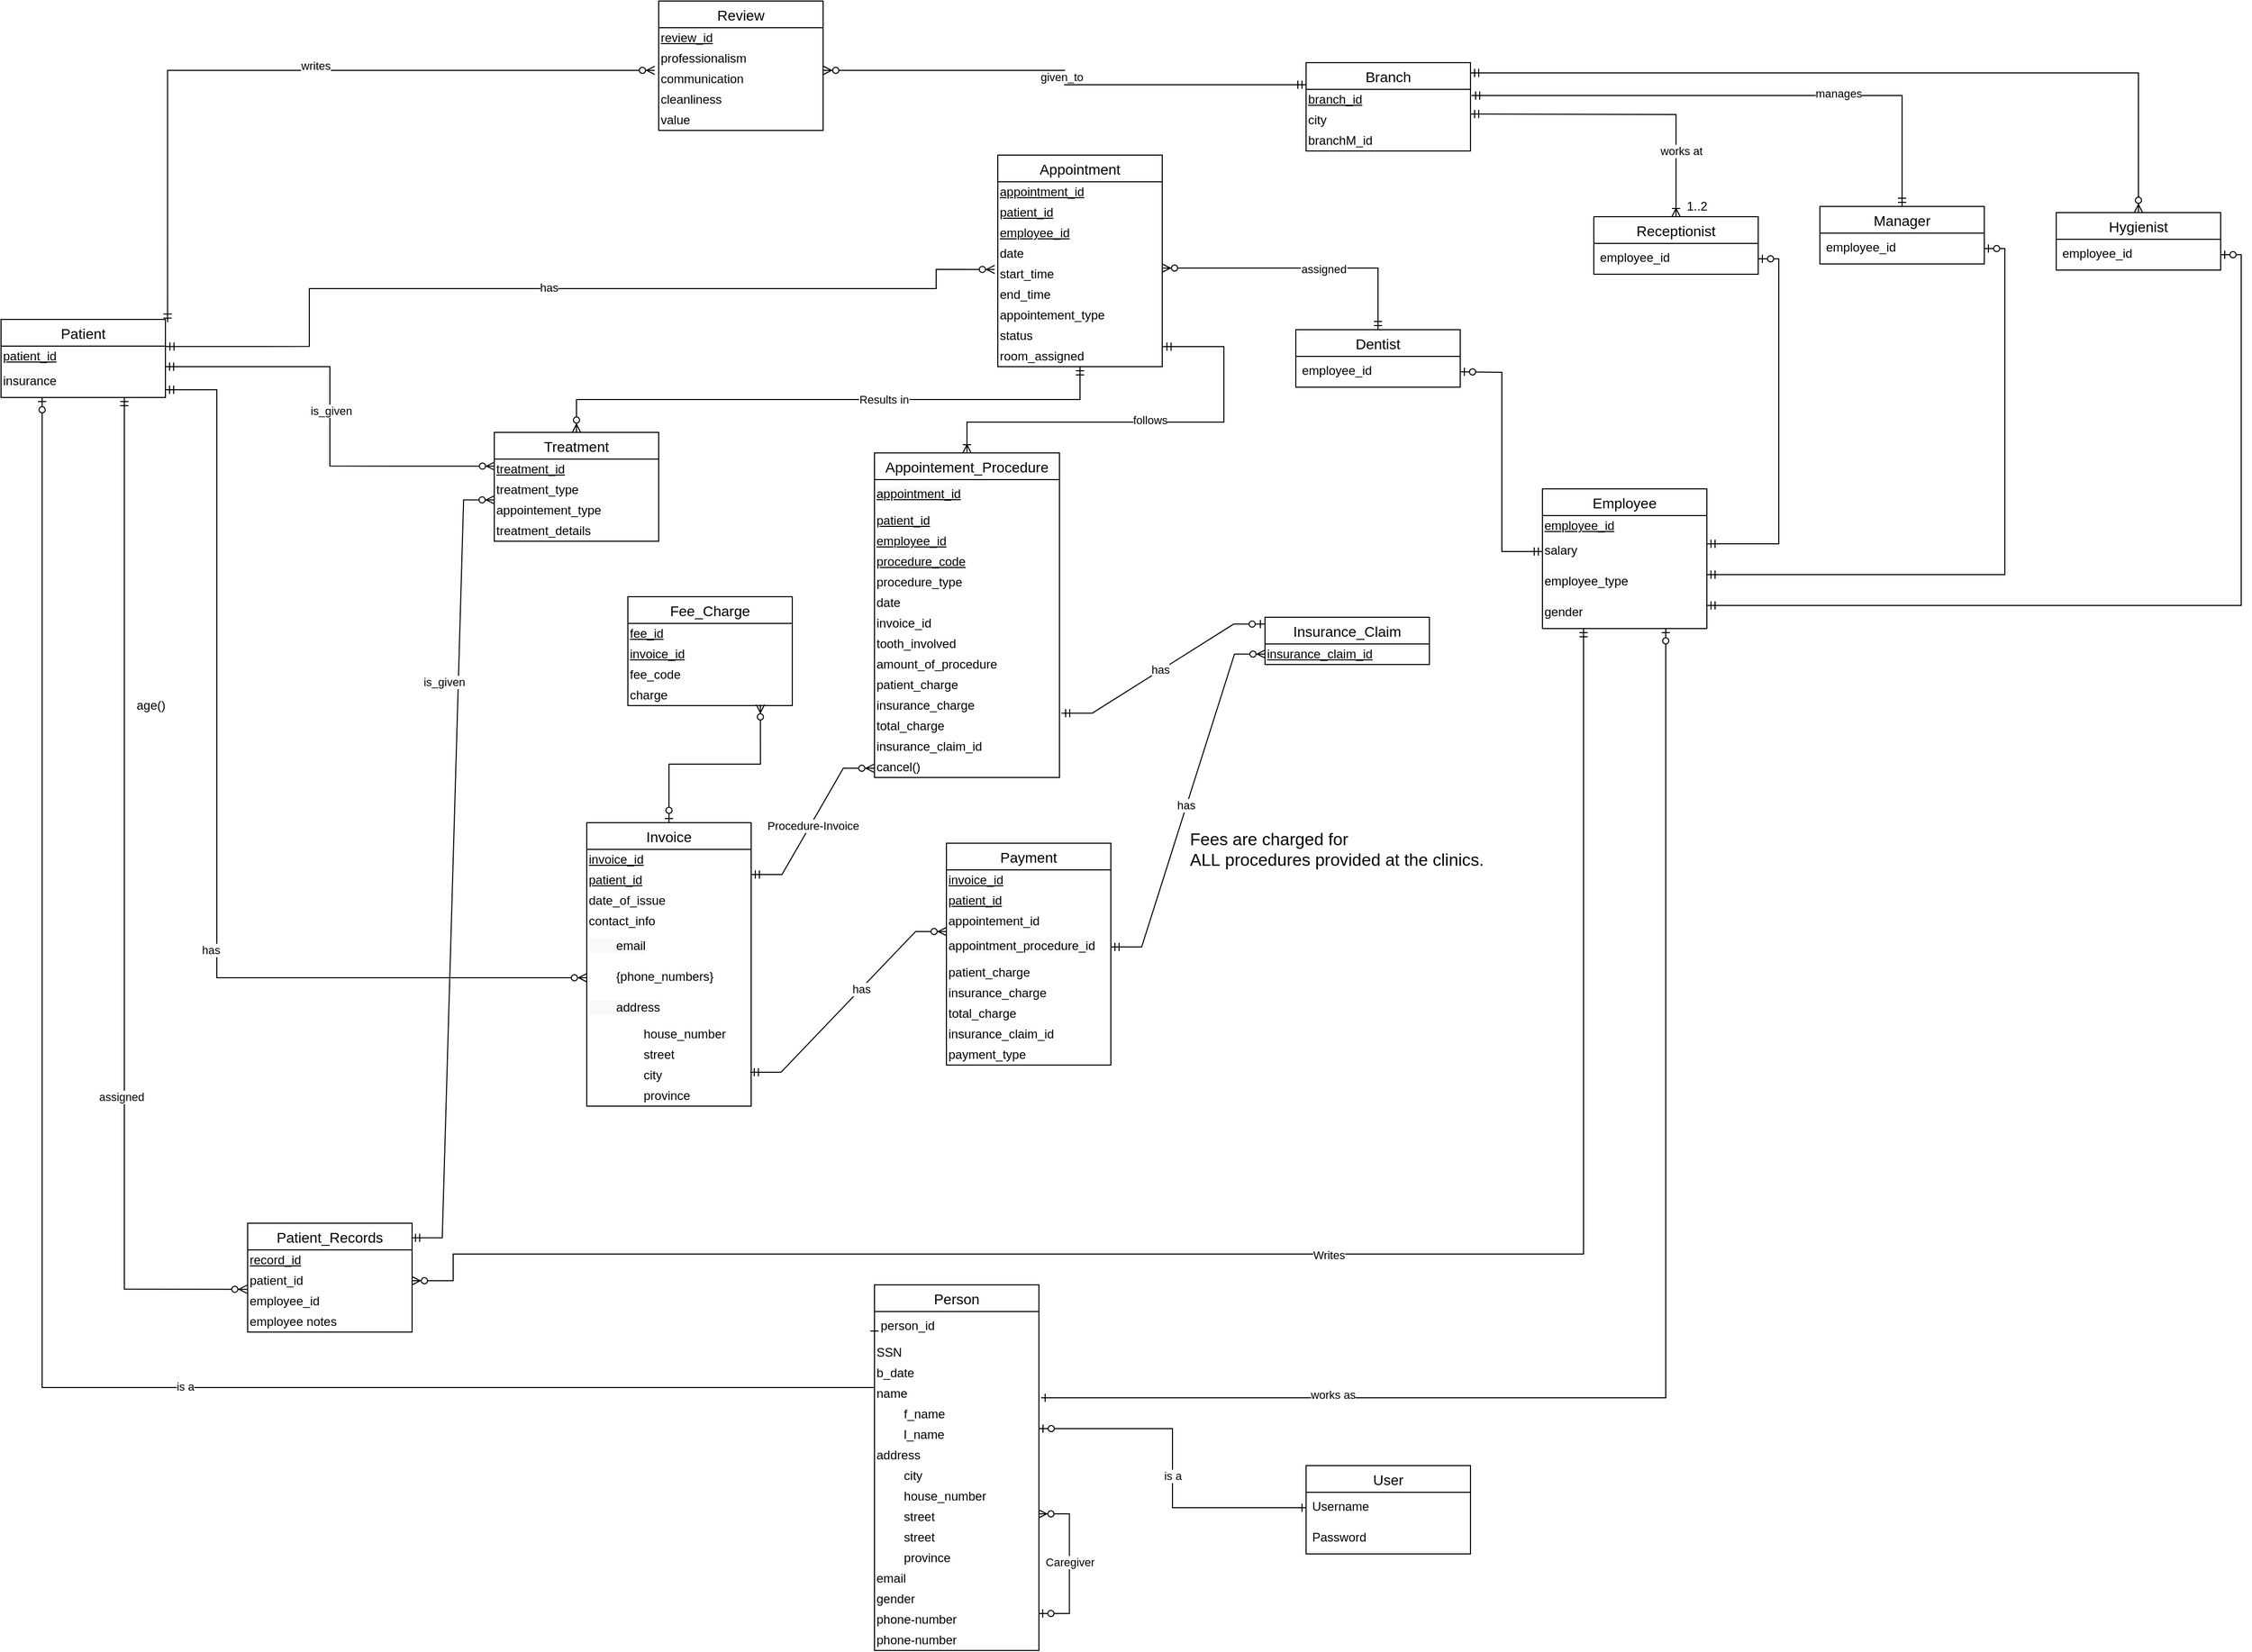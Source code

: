 <mxfile version="15.5.4" type="embed"><diagram id="c28QnHroAq6EwUY4SsP_" name="Page-1"><mxGraphModel dx="896" dy="488" grid="1" gridSize="10" guides="1" tooltips="1" connect="1" arrows="1" fold="1" page="1" pageScale="1" pageWidth="2339" pageHeight="3300" math="0" shadow="0"><root><mxCell id="0"/><mxCell id="1" parent="0"/><mxCell id="hoCRfOwyR8ru-IddkG8W-19" value="Branch" style="swimlane;fontStyle=0;childLayout=stackLayout;horizontal=1;startSize=26;horizontalStack=0;resizeParent=1;resizeParentMax=0;resizeLast=0;collapsible=1;marginBottom=0;align=center;fontSize=14;" parent="1" vertex="1"><mxGeometry x="1270" y="60" width="160" height="86" as="geometry"/></mxCell><mxCell id="QZWZNDZkbE295jT6XIFR-11" value="&lt;u&gt;branch_id&lt;/u&gt;" style="text;html=1;resizable=0;autosize=1;align=left;verticalAlign=middle;points=[];fillColor=none;strokeColor=none;rounded=0;" parent="hoCRfOwyR8ru-IddkG8W-19" vertex="1"><mxGeometry y="26" width="160" height="20" as="geometry"/></mxCell><mxCell id="QZWZNDZkbE295jT6XIFR-10" value="city" style="text;html=1;resizable=0;autosize=1;align=left;verticalAlign=middle;points=[];fillColor=none;strokeColor=none;rounded=0;" parent="hoCRfOwyR8ru-IddkG8W-19" vertex="1"><mxGeometry y="46" width="160" height="20" as="geometry"/></mxCell><mxCell id="QZWZNDZkbE295jT6XIFR-12" value="branchM_id" style="text;html=1;resizable=0;autosize=1;align=left;verticalAlign=middle;points=[];fillColor=none;strokeColor=none;rounded=0;" parent="hoCRfOwyR8ru-IddkG8W-19" vertex="1"><mxGeometry y="66" width="160" height="20" as="geometry"/></mxCell><mxCell id="hoCRfOwyR8ru-IddkG8W-27" value="Appointment" style="swimlane;fontStyle=0;childLayout=stackLayout;horizontal=1;startSize=26;horizontalStack=0;resizeParent=1;resizeParentMax=0;resizeLast=0;collapsible=1;marginBottom=0;align=center;fontSize=14;swimlaneFillColor=none;" parent="1" vertex="1"><mxGeometry x="970" y="150" width="160" height="206" as="geometry"/></mxCell><mxCell id="hoCRfOwyR8ru-IddkG8W-126" value="&lt;u&gt;appointment_id&lt;/u&gt;" style="text;html=1;resizable=0;autosize=1;align=left;verticalAlign=middle;points=[];fillColor=none;strokeColor=none;rounded=0;" parent="hoCRfOwyR8ru-IddkG8W-27" vertex="1"><mxGeometry y="26" width="160" height="20" as="geometry"/></mxCell><mxCell id="hoCRfOwyR8ru-IddkG8W-134" value="&lt;u&gt;patient_id&lt;/u&gt;" style="text;html=1;resizable=0;autosize=1;align=left;verticalAlign=middle;points=[];fillColor=none;strokeColor=none;rounded=0;" parent="hoCRfOwyR8ru-IddkG8W-27" vertex="1"><mxGeometry y="46" width="160" height="20" as="geometry"/></mxCell><mxCell id="hoCRfOwyR8ru-IddkG8W-135" value="&lt;u&gt;employee_id&lt;/u&gt;" style="text;html=1;resizable=0;autosize=1;align=left;verticalAlign=middle;points=[];fillColor=none;strokeColor=none;rounded=0;" parent="hoCRfOwyR8ru-IddkG8W-27" vertex="1"><mxGeometry y="66" width="160" height="20" as="geometry"/></mxCell><mxCell id="hoCRfOwyR8ru-IddkG8W-144" value="date" style="text;html=1;resizable=0;autosize=1;align=left;verticalAlign=middle;points=[];fillColor=none;strokeColor=none;rounded=0;" parent="hoCRfOwyR8ru-IddkG8W-27" vertex="1"><mxGeometry y="86" width="160" height="20" as="geometry"/></mxCell><mxCell id="hoCRfOwyR8ru-IddkG8W-145" value="start_time" style="text;html=1;resizable=0;autosize=1;align=left;verticalAlign=middle;points=[];fillColor=none;strokeColor=none;rounded=0;" parent="hoCRfOwyR8ru-IddkG8W-27" vertex="1"><mxGeometry y="106" width="160" height="20" as="geometry"/></mxCell><mxCell id="QZWZNDZkbE295jT6XIFR-24" value="end_time" style="text;html=1;resizable=0;autosize=1;align=left;verticalAlign=middle;points=[];fillColor=none;strokeColor=none;rounded=0;" parent="hoCRfOwyR8ru-IddkG8W-27" vertex="1"><mxGeometry y="126" width="160" height="20" as="geometry"/></mxCell><mxCell id="hoCRfOwyR8ru-IddkG8W-146" value="appointement_type" style="text;html=1;resizable=0;autosize=1;align=left;verticalAlign=middle;points=[];fillColor=none;strokeColor=none;rounded=0;" parent="hoCRfOwyR8ru-IddkG8W-27" vertex="1"><mxGeometry y="146" width="160" height="20" as="geometry"/></mxCell><mxCell id="hoCRfOwyR8ru-IddkG8W-148" value="status" style="text;html=1;resizable=0;autosize=1;align=left;verticalAlign=middle;points=[];fillColor=none;strokeColor=none;rounded=0;" parent="hoCRfOwyR8ru-IddkG8W-27" vertex="1"><mxGeometry y="166" width="160" height="20" as="geometry"/></mxCell><mxCell id="hoCRfOwyR8ru-IddkG8W-149" value="room_assigned" style="text;html=1;resizable=0;autosize=1;align=left;verticalAlign=middle;points=[];fillColor=none;strokeColor=none;rounded=0;" parent="hoCRfOwyR8ru-IddkG8W-27" vertex="1"><mxGeometry y="186" width="160" height="20" as="geometry"/></mxCell><mxCell id="hoCRfOwyR8ru-IddkG8W-31" value="Appointement_Procedure" style="swimlane;fontStyle=0;childLayout=stackLayout;horizontal=1;startSize=26;horizontalStack=0;resizeParent=1;resizeParentMax=0;resizeLast=0;collapsible=1;marginBottom=0;align=center;fontSize=14;" parent="1" vertex="1"><mxGeometry x="850" y="440" width="180" height="316" as="geometry"/></mxCell><mxCell id="QZWZNDZkbE295jT6XIFR-14" value="&lt;u style=&quot;color: rgb(0, 0, 0); font-family: helvetica; font-size: 12px; font-style: normal; font-weight: 400; letter-spacing: normal; text-align: left; text-indent: 0px; text-transform: none; word-spacing: 0px; background-color: rgb(248, 249, 250);&quot;&gt;appointment_id&lt;/u&gt;" style="text;whiteSpace=wrap;html=1;" parent="hoCRfOwyR8ru-IddkG8W-31" vertex="1"><mxGeometry y="26" width="180" height="30" as="geometry"/></mxCell><mxCell id="QZWZNDZkbE295jT6XIFR-15" value="&lt;u&gt;patient_id&lt;/u&gt;" style="text;html=1;resizable=0;autosize=1;align=left;verticalAlign=middle;points=[];fillColor=none;strokeColor=none;rounded=0;" parent="hoCRfOwyR8ru-IddkG8W-31" vertex="1"><mxGeometry y="56" width="180" height="20" as="geometry"/></mxCell><mxCell id="m-NtswQ1vV4Le2KyXVMU-10" value="&lt;u&gt;employee_id&lt;/u&gt;" style="text;html=1;resizable=0;autosize=1;align=left;verticalAlign=middle;points=[];fillColor=none;strokeColor=none;rounded=0;" parent="hoCRfOwyR8ru-IddkG8W-31" vertex="1"><mxGeometry y="76" width="180" height="20" as="geometry"/></mxCell><mxCell id="cwzBD0Sbq_DCRRP-pXD1-22" value="&lt;u&gt;procedure_code&lt;/u&gt;" style="text;html=1;resizable=0;autosize=1;align=left;verticalAlign=middle;points=[];fillColor=none;strokeColor=none;rounded=0;" parent="hoCRfOwyR8ru-IddkG8W-31" vertex="1"><mxGeometry y="96" width="180" height="20" as="geometry"/></mxCell><mxCell id="m-NtswQ1vV4Le2KyXVMU-12" value="procedure_type" style="text;html=1;resizable=0;autosize=1;align=left;verticalAlign=middle;points=[];fillColor=none;strokeColor=none;rounded=0;" parent="hoCRfOwyR8ru-IddkG8W-31" vertex="1"><mxGeometry y="116" width="180" height="20" as="geometry"/></mxCell><mxCell id="m-NtswQ1vV4Le2KyXVMU-11" value="date" style="text;html=1;resizable=0;autosize=1;align=left;verticalAlign=middle;points=[];fillColor=none;strokeColor=none;rounded=0;" parent="hoCRfOwyR8ru-IddkG8W-31" vertex="1"><mxGeometry y="136" width="180" height="20" as="geometry"/></mxCell><mxCell id="QZWZNDZkbE295jT6XIFR-16" value="invoice_id" style="text;html=1;resizable=0;autosize=1;align=left;verticalAlign=middle;points=[];fillColor=none;strokeColor=none;rounded=0;" parent="hoCRfOwyR8ru-IddkG8W-31" vertex="1"><mxGeometry y="156" width="180" height="20" as="geometry"/></mxCell><mxCell id="QZWZNDZkbE295jT6XIFR-20" value="tooth_involved" style="text;html=1;resizable=0;autosize=1;align=left;verticalAlign=middle;points=[];fillColor=none;strokeColor=none;rounded=0;" parent="hoCRfOwyR8ru-IddkG8W-31" vertex="1"><mxGeometry y="176" width="180" height="20" as="geometry"/></mxCell><mxCell id="QZWZNDZkbE295jT6XIFR-21" value="amount_of_procedure" style="text;html=1;resizable=0;autosize=1;align=left;verticalAlign=middle;points=[];fillColor=none;strokeColor=none;rounded=0;" parent="hoCRfOwyR8ru-IddkG8W-31" vertex="1"><mxGeometry y="196" width="180" height="20" as="geometry"/></mxCell><mxCell id="QZWZNDZkbE295jT6XIFR-22" value="patient_charge" style="text;html=1;resizable=0;autosize=1;align=left;verticalAlign=middle;points=[];fillColor=none;strokeColor=none;rounded=0;" parent="hoCRfOwyR8ru-IddkG8W-31" vertex="1"><mxGeometry y="216" width="180" height="20" as="geometry"/></mxCell><mxCell id="QZWZNDZkbE295jT6XIFR-23" value="insurance_charge" style="text;html=1;resizable=0;autosize=1;align=left;verticalAlign=middle;points=[];fillColor=none;strokeColor=none;rounded=0;" parent="hoCRfOwyR8ru-IddkG8W-31" vertex="1"><mxGeometry y="236" width="180" height="20" as="geometry"/></mxCell><mxCell id="QZWZNDZkbE295jT6XIFR-25" value="total_charge" style="text;html=1;resizable=0;autosize=1;align=left;verticalAlign=middle;points=[];fillColor=none;strokeColor=none;rounded=0;" parent="hoCRfOwyR8ru-IddkG8W-31" vertex="1"><mxGeometry y="256" width="180" height="20" as="geometry"/></mxCell><mxCell id="QZWZNDZkbE295jT6XIFR-26" value="insurance_claim_id" style="text;html=1;resizable=0;autosize=1;align=left;verticalAlign=middle;points=[];fillColor=none;strokeColor=none;rounded=0;" parent="hoCRfOwyR8ru-IddkG8W-31" vertex="1"><mxGeometry y="276" width="180" height="20" as="geometry"/></mxCell><mxCell id="QZWZNDZkbE295jT6XIFR-29" value="cancel()" style="text;html=1;resizable=0;autosize=1;align=left;verticalAlign=middle;points=[];fillColor=none;strokeColor=none;rounded=0;" parent="hoCRfOwyR8ru-IddkG8W-31" vertex="1"><mxGeometry y="296" width="180" height="20" as="geometry"/></mxCell><mxCell id="hoCRfOwyR8ru-IddkG8W-37" value="Treatment" style="swimlane;fontStyle=0;childLayout=stackLayout;horizontal=1;startSize=26;horizontalStack=0;resizeParent=1;resizeParentMax=0;resizeLast=0;collapsible=1;marginBottom=0;align=center;fontSize=14;" parent="1" vertex="1"><mxGeometry x="480.0" y="420" width="160" height="106" as="geometry"/></mxCell><mxCell id="hoCRfOwyR8ru-IddkG8W-150" value="&lt;u&gt;treatment_id&lt;/u&gt;" style="text;html=1;resizable=0;autosize=1;align=left;verticalAlign=middle;points=[];fillColor=none;strokeColor=none;rounded=0;" parent="hoCRfOwyR8ru-IddkG8W-37" vertex="1"><mxGeometry y="26" width="160" height="20" as="geometry"/></mxCell><mxCell id="hoCRfOwyR8ru-IddkG8W-151" value="treatment_type" style="text;html=1;resizable=0;autosize=1;align=left;verticalAlign=middle;points=[];fillColor=none;strokeColor=none;rounded=0;" parent="hoCRfOwyR8ru-IddkG8W-37" vertex="1"><mxGeometry y="46" width="160" height="20" as="geometry"/></mxCell><mxCell id="m-NtswQ1vV4Le2KyXVMU-28" value="appointement_type" style="text;html=1;resizable=0;autosize=1;align=left;verticalAlign=middle;points=[];fillColor=none;strokeColor=none;rounded=0;" parent="hoCRfOwyR8ru-IddkG8W-37" vertex="1"><mxGeometry y="66" width="160" height="20" as="geometry"/></mxCell><mxCell id="hoCRfOwyR8ru-IddkG8W-153" value="treatment_details" style="text;html=1;resizable=0;autosize=1;align=left;verticalAlign=middle;points=[];fillColor=none;strokeColor=none;rounded=0;" parent="hoCRfOwyR8ru-IddkG8W-37" vertex="1"><mxGeometry y="86" width="160" height="20" as="geometry"/></mxCell><mxCell id="hoCRfOwyR8ru-IddkG8W-41" value="Fee_Charge" style="swimlane;fontStyle=0;childLayout=stackLayout;horizontal=1;startSize=26;horizontalStack=0;resizeParent=1;resizeParentMax=0;resizeLast=0;collapsible=1;marginBottom=0;align=center;fontSize=14;" parent="1" vertex="1"><mxGeometry x="610" y="580" width="160" height="106" as="geometry"/></mxCell><mxCell id="QZWZNDZkbE295jT6XIFR-1" value="&lt;u&gt;fee_id&lt;/u&gt;" style="text;html=1;resizable=0;autosize=1;align=left;verticalAlign=middle;points=[];fillColor=none;strokeColor=none;rounded=0;" parent="hoCRfOwyR8ru-IddkG8W-41" vertex="1"><mxGeometry y="26" width="160" height="20" as="geometry"/></mxCell><mxCell id="QZWZNDZkbE295jT6XIFR-2" value="&lt;u&gt;invoice_id&lt;/u&gt;" style="text;html=1;resizable=0;autosize=1;align=left;verticalAlign=middle;points=[];fillColor=none;strokeColor=none;rounded=0;" parent="hoCRfOwyR8ru-IddkG8W-41" vertex="1"><mxGeometry y="46" width="160" height="20" as="geometry"/></mxCell><mxCell id="QZWZNDZkbE295jT6XIFR-3" value="fee_code" style="text;html=1;resizable=0;autosize=1;align=left;verticalAlign=middle;points=[];fillColor=none;strokeColor=none;rounded=0;" parent="hoCRfOwyR8ru-IddkG8W-41" vertex="1"><mxGeometry y="66" width="160" height="20" as="geometry"/></mxCell><mxCell id="QZWZNDZkbE295jT6XIFR-4" value="charge" style="text;html=1;resizable=0;autosize=1;align=left;verticalAlign=middle;points=[];fillColor=none;strokeColor=none;rounded=0;" parent="hoCRfOwyR8ru-IddkG8W-41" vertex="1"><mxGeometry y="86" width="160" height="20" as="geometry"/></mxCell><mxCell id="hoCRfOwyR8ru-IddkG8W-49" value="Employee" style="swimlane;fontStyle=0;childLayout=stackLayout;horizontal=1;startSize=26;horizontalStack=0;resizeParent=1;resizeParentMax=0;resizeLast=0;collapsible=1;marginBottom=0;align=center;fontSize=14;" parent="1" vertex="1"><mxGeometry x="1500" y="475" width="160" height="136" as="geometry"/></mxCell><mxCell id="m-NtswQ1vV4Le2KyXVMU-16" value="&lt;u&gt;employee_id&lt;/u&gt;" style="text;html=1;resizable=0;autosize=1;align=left;verticalAlign=middle;points=[];fillColor=none;strokeColor=none;rounded=0;" parent="hoCRfOwyR8ru-IddkG8W-49" vertex="1"><mxGeometry y="26" width="160" height="20" as="geometry"/></mxCell><mxCell id="hoCRfOwyR8ru-IddkG8W-68" value="&lt;span style=&quot;color: rgb(0 , 0 , 0) ; font-family: &amp;#34;helvetica&amp;#34; ; font-size: 12px ; font-style: normal ; font-weight: 400 ; letter-spacing: normal ; text-align: center ; text-indent: 0px ; text-transform: none ; word-spacing: 0px ; background-color: rgb(248 , 249 , 250) ; display: inline ; float: none&quot;&gt;salary&lt;/span&gt;" style="text;whiteSpace=wrap;html=1;" parent="hoCRfOwyR8ru-IddkG8W-49" vertex="1"><mxGeometry y="46" width="160" height="30" as="geometry"/></mxCell><mxCell id="hoCRfOwyR8ru-IddkG8W-67" value="&lt;span style=&quot;color: rgb(0 , 0 , 0) ; font-family: &amp;#34;helvetica&amp;#34; ; font-size: 12px ; font-style: normal ; font-weight: 400 ; letter-spacing: normal ; text-align: center ; text-indent: 0px ; text-transform: none ; word-spacing: 0px ; background-color: rgb(248 , 249 , 250) ; display: inline ; float: none&quot;&gt;employee_type&lt;/span&gt;" style="text;whiteSpace=wrap;html=1;" parent="hoCRfOwyR8ru-IddkG8W-49" vertex="1"><mxGeometry y="76" width="160" height="30" as="geometry"/></mxCell><mxCell id="hoCRfOwyR8ru-IddkG8W-70" value="&lt;span style=&quot;color: rgb(0 , 0 , 0) ; font-family: &amp;#34;helvetica&amp;#34; ; font-size: 12px ; font-style: normal ; font-weight: 400 ; letter-spacing: normal ; text-align: center ; text-indent: 0px ; text-transform: none ; word-spacing: 0px ; background-color: rgb(248 , 249 , 250) ; display: inline ; float: none&quot;&gt;gender&lt;/span&gt;" style="text;whiteSpace=wrap;html=1;" parent="hoCRfOwyR8ru-IddkG8W-49" vertex="1"><mxGeometry y="106" width="160" height="30" as="geometry"/></mxCell><mxCell id="hoCRfOwyR8ru-IddkG8W-72" value="Patient" style="swimlane;fontStyle=0;childLayout=stackLayout;horizontal=1;startSize=26;horizontalStack=0;resizeParent=1;resizeParentMax=0;resizeLast=0;collapsible=1;marginBottom=0;align=center;fontSize=14;" parent="1" vertex="1"><mxGeometry y="310" width="160" height="76" as="geometry"/></mxCell><mxCell id="m-NtswQ1vV4Le2KyXVMU-13" value="&lt;u&gt;patient_id&lt;/u&gt;" style="text;html=1;resizable=0;autosize=1;align=left;verticalAlign=middle;points=[];fillColor=none;strokeColor=none;rounded=0;" parent="hoCRfOwyR8ru-IddkG8W-72" vertex="1"><mxGeometry y="26" width="160" height="20" as="geometry"/></mxCell><mxCell id="hoCRfOwyR8ru-IddkG8W-80" value="&lt;span style=&quot;color: rgb(0 , 0 , 0) ; font-family: &amp;#34;helvetica&amp;#34; ; font-size: 12px ; font-style: normal ; font-weight: 400 ; letter-spacing: normal ; text-align: center ; text-indent: 0px ; text-transform: none ; word-spacing: 0px ; background-color: rgb(248 , 249 , 250) ; display: inline ; float: none&quot;&gt;insurance&lt;/span&gt;" style="text;whiteSpace=wrap;html=1;" parent="hoCRfOwyR8ru-IddkG8W-72" vertex="1"><mxGeometry y="46" width="160" height="30" as="geometry"/></mxCell><mxCell id="QZWZNDZkbE295jT6XIFR-49" value="Insurance_Claim" style="swimlane;fontStyle=0;childLayout=stackLayout;horizontal=1;startSize=26;horizontalStack=0;resizeParent=1;resizeParentMax=0;resizeLast=0;collapsible=1;marginBottom=0;align=center;fontSize=14;" parent="1" vertex="1"><mxGeometry x="1230" y="600" width="160" height="46" as="geometry"/></mxCell><mxCell id="QZWZNDZkbE295jT6XIFR-50" value="&lt;u&gt;insurance_claim_id&lt;/u&gt;" style="text;html=1;resizable=0;autosize=1;align=left;verticalAlign=middle;points=[];fillColor=none;strokeColor=none;rounded=0;" parent="QZWZNDZkbE295jT6XIFR-49" vertex="1"><mxGeometry y="26" width="160" height="20" as="geometry"/></mxCell><mxCell id="QZWZNDZkbE295jT6XIFR-54" value="Review" style="swimlane;fontStyle=0;childLayout=stackLayout;horizontal=1;startSize=26;horizontalStack=0;resizeParent=1;resizeParentMax=0;resizeLast=0;collapsible=1;marginBottom=0;align=center;fontSize=14;" parent="1" vertex="1"><mxGeometry x="640" width="160" height="126" as="geometry"/></mxCell><mxCell id="QZWZNDZkbE295jT6XIFR-55" value="&lt;u&gt;review_id&lt;/u&gt;" style="text;html=1;resizable=0;autosize=1;align=left;verticalAlign=middle;points=[];fillColor=none;strokeColor=none;rounded=0;" parent="QZWZNDZkbE295jT6XIFR-54" vertex="1"><mxGeometry y="26" width="160" height="20" as="geometry"/></mxCell><mxCell id="QZWZNDZkbE295jT6XIFR-56" value="professionalism" style="text;html=1;resizable=0;autosize=1;align=left;verticalAlign=middle;points=[];fillColor=none;strokeColor=none;rounded=0;" parent="QZWZNDZkbE295jT6XIFR-54" vertex="1"><mxGeometry y="46" width="160" height="20" as="geometry"/></mxCell><mxCell id="QZWZNDZkbE295jT6XIFR-57" value="communication" style="text;html=1;resizable=0;autosize=1;align=left;verticalAlign=middle;points=[];fillColor=none;strokeColor=none;rounded=0;" parent="QZWZNDZkbE295jT6XIFR-54" vertex="1"><mxGeometry y="66" width="160" height="20" as="geometry"/></mxCell><mxCell id="QZWZNDZkbE295jT6XIFR-58" value="cleanliness" style="text;html=1;resizable=0;autosize=1;align=left;verticalAlign=middle;points=[];fillColor=none;strokeColor=none;rounded=0;" parent="QZWZNDZkbE295jT6XIFR-54" vertex="1"><mxGeometry y="86" width="160" height="20" as="geometry"/></mxCell><mxCell id="QZWZNDZkbE295jT6XIFR-64" value="value" style="text;html=1;resizable=0;autosize=1;align=left;verticalAlign=middle;points=[];fillColor=none;strokeColor=none;rounded=0;" parent="QZWZNDZkbE295jT6XIFR-54" vertex="1"><mxGeometry y="106" width="160" height="20" as="geometry"/></mxCell><mxCell id="QZWZNDZkbE295jT6XIFR-65" value="Payment" style="swimlane;fontStyle=0;childLayout=stackLayout;horizontal=1;startSize=26;horizontalStack=0;resizeParent=1;resizeParentMax=0;resizeLast=0;collapsible=1;marginBottom=0;align=center;fontSize=14;" parent="1" vertex="1"><mxGeometry x="920" y="820" width="160" height="216" as="geometry"/></mxCell><mxCell id="QZWZNDZkbE295jT6XIFR-66" value="&lt;u&gt;invoice_id&lt;/u&gt;" style="text;html=1;resizable=0;autosize=1;align=left;verticalAlign=middle;points=[];fillColor=none;strokeColor=none;rounded=0;" parent="QZWZNDZkbE295jT6XIFR-65" vertex="1"><mxGeometry y="26" width="160" height="20" as="geometry"/></mxCell><mxCell id="QZWZNDZkbE295jT6XIFR-67" value="&lt;u&gt;patient_id&lt;/u&gt;" style="text;html=1;resizable=0;autosize=1;align=left;verticalAlign=middle;points=[];fillColor=none;strokeColor=none;rounded=0;" parent="QZWZNDZkbE295jT6XIFR-65" vertex="1"><mxGeometry y="46" width="160" height="20" as="geometry"/></mxCell><mxCell id="QZWZNDZkbE295jT6XIFR-68" value="appointement_id" style="text;html=1;resizable=0;autosize=1;align=left;verticalAlign=middle;points=[];fillColor=none;strokeColor=none;rounded=0;" parent="QZWZNDZkbE295jT6XIFR-65" vertex="1"><mxGeometry y="66" width="160" height="20" as="geometry"/></mxCell><mxCell id="QZWZNDZkbE295jT6XIFR-71" value="&lt;span style=&quot;color: rgb(0 , 0 , 0) ; font-family: &amp;#34;helvetica&amp;#34; ; font-size: 12px ; font-style: normal ; font-weight: 400 ; letter-spacing: normal ; text-align: left ; text-indent: 0px ; text-transform: none ; word-spacing: 0px ; background-color: rgb(248 , 249 , 250)&quot;&gt;appointment_procedure_id&lt;/span&gt;" style="text;whiteSpace=wrap;html=1;" parent="QZWZNDZkbE295jT6XIFR-65" vertex="1"><mxGeometry y="86" width="160" height="30" as="geometry"/></mxCell><mxCell id="QZWZNDZkbE295jT6XIFR-80" value="patient_charge" style="text;html=1;resizable=0;autosize=1;align=left;verticalAlign=middle;points=[];fillColor=none;strokeColor=none;rounded=0;" parent="QZWZNDZkbE295jT6XIFR-65" vertex="1"><mxGeometry y="116" width="160" height="20" as="geometry"/></mxCell><mxCell id="QZWZNDZkbE295jT6XIFR-84" value="insurance_charge" style="text;html=1;resizable=0;autosize=1;align=left;verticalAlign=middle;points=[];fillColor=none;strokeColor=none;rounded=0;" parent="QZWZNDZkbE295jT6XIFR-65" vertex="1"><mxGeometry y="136" width="160" height="20" as="geometry"/></mxCell><mxCell id="QZWZNDZkbE295jT6XIFR-82" value="total_charge" style="text;html=1;resizable=0;autosize=1;align=left;verticalAlign=middle;points=[];fillColor=none;strokeColor=none;rounded=0;" parent="QZWZNDZkbE295jT6XIFR-65" vertex="1"><mxGeometry y="156" width="160" height="20" as="geometry"/></mxCell><mxCell id="QZWZNDZkbE295jT6XIFR-85" value="insurance_claim_id" style="text;html=1;resizable=0;autosize=1;align=left;verticalAlign=middle;points=[];fillColor=none;strokeColor=none;rounded=0;" parent="QZWZNDZkbE295jT6XIFR-65" vertex="1"><mxGeometry y="176" width="160" height="20" as="geometry"/></mxCell><mxCell id="QZWZNDZkbE295jT6XIFR-88" value="payment_type" style="text;html=1;resizable=0;autosize=1;align=left;verticalAlign=middle;points=[];fillColor=none;strokeColor=none;rounded=0;" parent="QZWZNDZkbE295jT6XIFR-65" vertex="1"><mxGeometry y="196" width="160" height="20" as="geometry"/></mxCell><mxCell id="92" style="edgeStyle=orthogonalEdgeStyle;rounded=0;orthogonalLoop=1;jettySize=auto;html=1;exitX=0.5;exitY=0;exitDx=0;exitDy=0;startArrow=ERzeroToOne;startFill=0;endArrow=ERzeroToMany;endFill=0;entryX=0.806;entryY=0.95;entryDx=0;entryDy=0;entryPerimeter=0;" edge="1" parent="1" source="hoCRfOwyR8ru-IddkG8W-45" target="QZWZNDZkbE295jT6XIFR-4"><mxGeometry relative="1" as="geometry"><mxPoint x="686" y="690" as="targetPoint"/></mxGeometry></mxCell><mxCell id="hoCRfOwyR8ru-IddkG8W-45" value="Invoice" style="swimlane;fontStyle=0;childLayout=stackLayout;horizontal=1;startSize=26;horizontalStack=0;resizeParent=1;resizeParentMax=0;resizeLast=0;collapsible=1;marginBottom=0;align=center;fontSize=14;" parent="1" vertex="1"><mxGeometry x="570" y="800" width="160" height="276" as="geometry"/></mxCell><mxCell id="QZWZNDZkbE295jT6XIFR-17" value="&lt;u&gt;invoice_id&lt;/u&gt;" style="text;html=1;resizable=0;autosize=1;align=left;verticalAlign=middle;points=[];fillColor=none;strokeColor=none;rounded=0;" parent="hoCRfOwyR8ru-IddkG8W-45" vertex="1"><mxGeometry y="26" width="160" height="20" as="geometry"/></mxCell><mxCell id="QZWZNDZkbE295jT6XIFR-31" value="&lt;u&gt;patient_id&lt;/u&gt;" style="text;html=1;resizable=0;autosize=1;align=left;verticalAlign=middle;points=[];fillColor=none;strokeColor=none;rounded=0;" parent="hoCRfOwyR8ru-IddkG8W-45" vertex="1"><mxGeometry y="46" width="160" height="20" as="geometry"/></mxCell><mxCell id="QZWZNDZkbE295jT6XIFR-32" value="date_of_issue" style="text;html=1;resizable=0;autosize=1;align=left;verticalAlign=middle;points=[];fillColor=none;strokeColor=none;rounded=0;" parent="hoCRfOwyR8ru-IddkG8W-45" vertex="1"><mxGeometry y="66" width="160" height="20" as="geometry"/></mxCell><mxCell id="QZWZNDZkbE295jT6XIFR-33" value="contact_info" style="text;html=1;resizable=0;autosize=1;align=left;verticalAlign=middle;points=[];fillColor=none;strokeColor=none;rounded=0;" parent="hoCRfOwyR8ru-IddkG8W-45" vertex="1"><mxGeometry y="86" width="160" height="20" as="geometry"/></mxCell><mxCell id="QZWZNDZkbE295jT6XIFR-42" value="&lt;span style=&quot;color: rgb(0 , 0 , 0) ; font-family: &amp;#34;helvetica&amp;#34; ; font-size: 12px ; font-style: normal ; font-weight: 400 ; letter-spacing: normal ; text-align: center ; text-indent: 0px ; text-transform: none ; word-spacing: 0px ; background-color: rgb(248 , 249 , 250) ; display: inline ; float: none&quot;&gt;&lt;span style=&quot;white-space: pre&quot;&gt;&#9;&lt;/span&gt;email&lt;/span&gt;" style="text;whiteSpace=wrap;html=1;" parent="hoCRfOwyR8ru-IddkG8W-45" vertex="1"><mxGeometry y="106" width="160" height="30" as="geometry"/></mxCell><mxCell id="QZWZNDZkbE295jT6XIFR-48" value="&lt;div style=&quot;text-align: center&quot;&gt;&lt;span&gt;&lt;font face=&quot;helvetica&quot;&gt;&lt;span style=&quot;white-space: pre&quot;&gt;&#9;&lt;/span&gt;{phone_numbers}&lt;/font&gt;&lt;/span&gt;&lt;/div&gt;" style="text;whiteSpace=wrap;html=1;" parent="hoCRfOwyR8ru-IddkG8W-45" vertex="1"><mxGeometry y="136" width="160" height="30" as="geometry"/></mxCell><mxCell id="QZWZNDZkbE295jT6XIFR-47" value="&lt;span style=&quot;color: rgb(0 , 0 , 0) ; font-family: &amp;#34;helvetica&amp;#34; ; font-size: 12px ; font-style: normal ; font-weight: 400 ; letter-spacing: normal ; text-align: center ; text-indent: 0px ; text-transform: none ; word-spacing: 0px ; background-color: rgb(248 , 249 , 250) ; display: inline ; float: none&quot;&gt;&lt;span style=&quot;white-space: pre&quot;&gt;&#9;&lt;/span&gt;address&lt;/span&gt;" style="text;whiteSpace=wrap;html=1;" parent="hoCRfOwyR8ru-IddkG8W-45" vertex="1"><mxGeometry y="166" width="160" height="30" as="geometry"/></mxCell><mxCell id="QZWZNDZkbE295jT6XIFR-46" value="&lt;span style=&quot;white-space: pre&quot;&gt;&lt;span style=&quot;white-space: pre&quot;&gt;&#9;&lt;/span&gt;&#9;&lt;/span&gt;house_number" style="text;html=1;resizable=0;autosize=1;align=left;verticalAlign=middle;points=[];fillColor=none;strokeColor=none;rounded=0;" parent="hoCRfOwyR8ru-IddkG8W-45" vertex="1"><mxGeometry y="196" width="160" height="20" as="geometry"/></mxCell><mxCell id="QZWZNDZkbE295jT6XIFR-45" value="&lt;span style=&quot;white-space: pre&quot;&gt;&lt;span style=&quot;white-space: pre&quot;&gt;&#9;&lt;/span&gt;&#9;&lt;/span&gt;street" style="text;html=1;resizable=0;autosize=1;align=left;verticalAlign=middle;points=[];fillColor=none;strokeColor=none;rounded=0;" parent="hoCRfOwyR8ru-IddkG8W-45" vertex="1"><mxGeometry y="216" width="160" height="20" as="geometry"/></mxCell><mxCell id="QZWZNDZkbE295jT6XIFR-44" value="&lt;span style=&quot;white-space: pre&quot;&gt;&lt;span style=&quot;white-space: pre&quot;&gt;&#9;&lt;/span&gt;&#9;&lt;/span&gt;city" style="text;html=1;resizable=0;autosize=1;align=left;verticalAlign=middle;points=[];fillColor=none;strokeColor=none;rounded=0;" parent="hoCRfOwyR8ru-IddkG8W-45" vertex="1"><mxGeometry y="236" width="160" height="20" as="geometry"/></mxCell><mxCell id="QZWZNDZkbE295jT6XIFR-43" value="&lt;span style=&quot;white-space: pre&quot;&gt;&lt;span style=&quot;white-space: pre&quot;&gt;&#9;&lt;/span&gt;&#9;&lt;/span&gt;province" style="text;html=1;resizable=0;autosize=1;align=left;verticalAlign=middle;points=[];fillColor=none;strokeColor=none;rounded=0;" parent="hoCRfOwyR8ru-IddkG8W-45" vertex="1"><mxGeometry y="256" width="160" height="20" as="geometry"/></mxCell><mxCell id="QZWZNDZkbE295jT6XIFR-90" value="" style="edgeStyle=orthogonalEdgeStyle;fontSize=12;html=1;endArrow=ERzeroToMany;startArrow=ERmandOne;rounded=0;exitX=1;exitY=0.75;exitDx=0;exitDy=0;" parent="1" source="hoCRfOwyR8ru-IddkG8W-80" target="QZWZNDZkbE295jT6XIFR-48" edge="1"><mxGeometry width="100" height="100" relative="1" as="geometry"><mxPoint x="590" y="590" as="sourcePoint"/><mxPoint x="690" y="490" as="targetPoint"/><Array as="points"><mxPoint x="210" y="379"/><mxPoint x="210" y="951"/></Array></mxGeometry></mxCell><mxCell id="m-NtswQ1vV4Le2KyXVMU-27" value="has" style="edgeLabel;html=1;align=center;verticalAlign=middle;resizable=0;points=[];" parent="QZWZNDZkbE295jT6XIFR-90" vertex="1" connectable="0"><mxGeometry x="0.212" y="-6" relative="1" as="geometry"><mxPoint as="offset"/></mxGeometry></mxCell><mxCell id="QZWZNDZkbE295jT6XIFR-91" value="" style="edgeStyle=orthogonalEdgeStyle;fontSize=12;html=1;endArrow=ERzeroToMany;startArrow=ERmandOne;rounded=0;exitX=1.002;exitY=0.017;exitDx=0;exitDy=0;exitPerimeter=0;fontStyle=1;entryX=-0.019;entryY=0.267;entryDx=0;entryDy=0;entryPerimeter=0;" parent="1" source="m-NtswQ1vV4Le2KyXVMU-13" target="hoCRfOwyR8ru-IddkG8W-145" edge="1"><mxGeometry width="100" height="100" relative="1" as="geometry"><mxPoint x="160.96" y="380" as="sourcePoint"/><mxPoint x="480" y="438" as="targetPoint"/><Array as="points"><mxPoint x="300" y="336"/><mxPoint x="300" y="280"/><mxPoint x="910" y="280"/><mxPoint x="910" y="261"/></Array></mxGeometry></mxCell><mxCell id="cwzBD0Sbq_DCRRP-pXD1-24" value="has" style="edgeLabel;html=1;align=center;verticalAlign=middle;resizable=0;points=[];" parent="QZWZNDZkbE295jT6XIFR-91" vertex="1" connectable="0"><mxGeometry x="-0.028" y="1" relative="1" as="geometry"><mxPoint as="offset"/></mxGeometry></mxCell><mxCell id="QZWZNDZkbE295jT6XIFR-92" value="" style="fontSize=12;html=1;endArrow=ERoneToMany;startArrow=ERmandOne;rounded=0;exitX=1.004;exitY=0.024;exitDx=0;exitDy=0;exitPerimeter=0;edgeStyle=orthogonalEdgeStyle;endFill=0;" parent="1" source="hoCRfOwyR8ru-IddkG8W-149" target="hoCRfOwyR8ru-IddkG8W-31" edge="1"><mxGeometry width="100" height="100" relative="1" as="geometry"><mxPoint x="590" y="700" as="sourcePoint"/><mxPoint x="690" y="600" as="targetPoint"/><Array as="points"><mxPoint x="1190" y="336"/><mxPoint x="1190" y="410"/><mxPoint x="940" y="410"/></Array></mxGeometry></mxCell><mxCell id="cwzBD0Sbq_DCRRP-pXD1-26" value="follows" style="edgeLabel;html=1;align=center;verticalAlign=middle;resizable=0;points=[];" parent="QZWZNDZkbE295jT6XIFR-92" vertex="1" connectable="0"><mxGeometry x="-0.008" y="-2" relative="1" as="geometry"><mxPoint as="offset"/></mxGeometry></mxCell><mxCell id="QZWZNDZkbE295jT6XIFR-94" value="" style="edgeStyle=entityRelationEdgeStyle;fontSize=12;html=1;endArrow=ERzeroToMany;startArrow=ERmandOne;rounded=0;exitX=0.994;exitY=0.35;exitDx=0;exitDy=0;exitPerimeter=0;entryX=0;entryY=0;entryDx=0;entryDy=0;" parent="1" source="QZWZNDZkbE295jT6XIFR-44" target="QZWZNDZkbE295jT6XIFR-71" edge="1"><mxGeometry width="100" height="100" relative="1" as="geometry"><mxPoint x="1173.96" y="562.12" as="sourcePoint"/><mxPoint x="932.04" y="916.0" as="targetPoint"/></mxGeometry></mxCell><mxCell id="m-NtswQ1vV4Le2KyXVMU-4" value="has" style="edgeLabel;html=1;align=center;verticalAlign=middle;resizable=0;points=[];" parent="QZWZNDZkbE295jT6XIFR-94" vertex="1" connectable="0"><mxGeometry x="0.145" relative="1" as="geometry"><mxPoint as="offset"/></mxGeometry></mxCell><mxCell id="cwzBD0Sbq_DCRRP-pXD1-2" value="" style="endArrow=ERmandOne;html=1;rounded=0;exitX=0.5;exitY=0;exitDx=0;exitDy=0;startArrow=ERzeroToMany;startFill=0;endFill=0;edgeStyle=orthogonalEdgeStyle;" parent="1" source="hoCRfOwyR8ru-IddkG8W-37" target="hoCRfOwyR8ru-IddkG8W-149" edge="1"><mxGeometry width="50" height="50" relative="1" as="geometry"><mxPoint x="470" y="650" as="sourcePoint"/><mxPoint x="520" y="600" as="targetPoint"/></mxGeometry></mxCell><mxCell id="cwzBD0Sbq_DCRRP-pXD1-25" value="Results in" style="edgeLabel;html=1;align=center;verticalAlign=middle;resizable=0;points=[];" parent="cwzBD0Sbq_DCRRP-pXD1-2" vertex="1" connectable="0"><mxGeometry x="0.195" relative="1" as="geometry"><mxPoint as="offset"/></mxGeometry></mxCell><mxCell id="cwzBD0Sbq_DCRRP-pXD1-29" value="" style="edgeStyle=entityRelationEdgeStyle;fontSize=12;html=1;endArrow=ERzeroToMany;startArrow=ERmandOne;rounded=0;exitX=1;exitY=0.224;exitDx=0;exitDy=0;exitPerimeter=0;entryX=-0.002;entryY=0.552;entryDx=0;entryDy=0;entryPerimeter=0;endFill=0;" parent="1" source="QZWZNDZkbE295jT6XIFR-31" target="QZWZNDZkbE295jT6XIFR-29" edge="1"><mxGeometry width="100" height="100" relative="1" as="geometry"><mxPoint x="712.04" y="710" as="sourcePoint"/><mxPoint x="972.04" y="800" as="targetPoint"/></mxGeometry></mxCell><mxCell id="cwzBD0Sbq_DCRRP-pXD1-31" value="Procedure-Invoice" style="edgeLabel;html=1;align=center;verticalAlign=middle;resizable=0;points=[];" parent="cwzBD0Sbq_DCRRP-pXD1-29" vertex="1" connectable="0"><mxGeometry x="-0.04" y="-2" relative="1" as="geometry"><mxPoint as="offset"/></mxGeometry></mxCell><mxCell id="cwzBD0Sbq_DCRRP-pXD1-32" value="Patient_Records" style="swimlane;fontStyle=0;childLayout=stackLayout;horizontal=1;startSize=26;horizontalStack=0;resizeParent=1;resizeParentMax=0;resizeLast=0;collapsible=1;marginBottom=0;align=center;fontSize=14;" parent="1" vertex="1"><mxGeometry x="240" y="1190" width="160" height="106" as="geometry"/></mxCell><mxCell id="cwzBD0Sbq_DCRRP-pXD1-34" value="&lt;u&gt;record_id&lt;/u&gt;" style="text;html=1;resizable=0;autosize=1;align=left;verticalAlign=middle;points=[];fillColor=none;strokeColor=none;rounded=0;" parent="cwzBD0Sbq_DCRRP-pXD1-32" vertex="1"><mxGeometry y="26" width="160" height="20" as="geometry"/></mxCell><mxCell id="cwzBD0Sbq_DCRRP-pXD1-35" value="patient_id" style="text;html=1;resizable=0;autosize=1;align=left;verticalAlign=middle;points=[];fillColor=none;strokeColor=none;rounded=0;" parent="cwzBD0Sbq_DCRRP-pXD1-32" vertex="1"><mxGeometry y="46" width="160" height="20" as="geometry"/></mxCell><mxCell id="cwzBD0Sbq_DCRRP-pXD1-36" value="employee_id" style="text;html=1;resizable=0;autosize=1;align=left;verticalAlign=middle;points=[];fillColor=none;strokeColor=none;rounded=0;" parent="cwzBD0Sbq_DCRRP-pXD1-32" vertex="1"><mxGeometry y="66" width="160" height="20" as="geometry"/></mxCell><mxCell id="2" value="employee notes" style="text;html=1;resizable=0;autosize=1;align=left;verticalAlign=middle;points=[];fillColor=none;strokeColor=none;rounded=0;" parent="cwzBD0Sbq_DCRRP-pXD1-32" vertex="1"><mxGeometry y="86" width="160" height="20" as="geometry"/></mxCell><mxCell id="cwzBD0Sbq_DCRRP-pXD1-39" value="" style="edgeStyle=orthogonalEdgeStyle;fontSize=12;html=1;endArrow=ERzeroToMany;startArrow=ERmandOne;rounded=0;entryX=-0.003;entryY=0.917;entryDx=0;entryDy=0;entryPerimeter=0;exitX=0.75;exitY=1;exitDx=0;exitDy=0;" parent="1" source="hoCRfOwyR8ru-IddkG8W-80" target="cwzBD0Sbq_DCRRP-pXD1-35" edge="1"><mxGeometry width="100" height="100" relative="1" as="geometry"><mxPoint x="160.0" y="718.5" as="sourcePoint"/><mxPoint x="120" y="830" as="targetPoint"/></mxGeometry></mxCell><mxCell id="m-NtswQ1vV4Le2KyXVMU-26" value="assigned" style="edgeLabel;html=1;align=center;verticalAlign=middle;resizable=0;points=[];" parent="cwzBD0Sbq_DCRRP-pXD1-39" vertex="1" connectable="0"><mxGeometry x="0.377" y="-3" relative="1" as="geometry"><mxPoint y="1" as="offset"/></mxGeometry></mxCell><mxCell id="cwzBD0Sbq_DCRRP-pXD1-47" value="" style="edgeStyle=orthogonalEdgeStyle;fontSize=12;html=1;endArrow=ERzeroToMany;startArrow=ERmandOne;rounded=0;exitX=0.25;exitY=1;exitDx=0;exitDy=0;" parent="1" source="hoCRfOwyR8ru-IddkG8W-70" edge="1"><mxGeometry width="100" height="100" relative="1" as="geometry"><mxPoint x="970" y="610" as="sourcePoint"/><mxPoint x="400" y="1246" as="targetPoint"/><Array as="points"><mxPoint x="1540" y="1220"/><mxPoint x="440" y="1220"/><mxPoint x="440" y="1246"/></Array></mxGeometry></mxCell><mxCell id="cwzBD0Sbq_DCRRP-pXD1-49" value="Writes" style="edgeLabel;html=1;align=center;verticalAlign=middle;resizable=0;points=[];" parent="cwzBD0Sbq_DCRRP-pXD1-47" vertex="1" connectable="0"><mxGeometry x="-0.034" y="1" relative="1" as="geometry"><mxPoint as="offset"/></mxGeometry></mxCell><mxCell id="cwzBD0Sbq_DCRRP-pXD1-51" value="" style="edgeStyle=entityRelationEdgeStyle;fontSize=12;html=1;endArrow=ERzeroToOne;startArrow=ERmandOne;rounded=0;exitX=1.011;exitY=0.867;exitDx=0;exitDy=0;exitPerimeter=0;fontStyle=1;entryX=-0.003;entryY=0.145;entryDx=0;entryDy=0;entryPerimeter=0;endFill=0;" parent="1" source="QZWZNDZkbE295jT6XIFR-23" target="QZWZNDZkbE295jT6XIFR-49" edge="1"><mxGeometry width="100" height="100" relative="1" as="geometry"><mxPoint x="880" y="494" as="sourcePoint"/><mxPoint x="1119.04" y="520.0" as="targetPoint"/></mxGeometry></mxCell><mxCell id="cwzBD0Sbq_DCRRP-pXD1-52" value="has" style="edgeLabel;html=1;align=center;verticalAlign=middle;resizable=0;points=[];" parent="cwzBD0Sbq_DCRRP-pXD1-51" vertex="1" connectable="0"><mxGeometry x="-0.028" y="1" relative="1" as="geometry"><mxPoint as="offset"/></mxGeometry></mxCell><mxCell id="cwzBD0Sbq_DCRRP-pXD1-54" value="" style="edgeStyle=entityRelationEdgeStyle;fontSize=12;html=1;endArrow=ERzeroToMany;startArrow=ERmandOne;rounded=0;exitX=1;exitY=0.5;exitDx=0;exitDy=0;fontStyle=1;entryX=0.002;entryY=0.492;entryDx=0;entryDy=0;entryPerimeter=0;endFill=0;" parent="1" source="QZWZNDZkbE295jT6XIFR-71" target="QZWZNDZkbE295jT6XIFR-50" edge="1"><mxGeometry width="100" height="100" relative="1" as="geometry"><mxPoint x="890" y="780.0" as="sourcePoint"/><mxPoint x="967.54" y="953.33" as="targetPoint"/></mxGeometry></mxCell><mxCell id="cwzBD0Sbq_DCRRP-pXD1-55" value="has" style="edgeLabel;html=1;align=center;verticalAlign=middle;resizable=0;points=[];" parent="cwzBD0Sbq_DCRRP-pXD1-54" vertex="1" connectable="0"><mxGeometry x="-0.028" y="1" relative="1" as="geometry"><mxPoint as="offset"/></mxGeometry></mxCell><mxCell id="cwzBD0Sbq_DCRRP-pXD1-56" value="" style="edgeStyle=orthogonalEdgeStyle;fontSize=12;html=1;endArrow=ERzeroToMany;startArrow=ERmandOne;rounded=0;exitX=1.013;exitY=0.036;exitDx=0;exitDy=0;exitPerimeter=0;entryX=-0.024;entryY=0.075;entryDx=0;entryDy=0;entryPerimeter=0;" parent="1" source="hoCRfOwyR8ru-IddkG8W-72" target="QZWZNDZkbE295jT6XIFR-57" edge="1"><mxGeometry width="100" height="100" relative="1" as="geometry"><mxPoint x="270" y="40" as="sourcePoint"/><mxPoint x="510" y="282.5" as="targetPoint"/><Array as="points"><mxPoint x="162" y="68"/></Array></mxGeometry></mxCell><mxCell id="m-NtswQ1vV4Le2KyXVMU-22" value="writes" style="edgeLabel;html=1;align=center;verticalAlign=middle;resizable=0;points=[];" parent="cwzBD0Sbq_DCRRP-pXD1-56" vertex="1" connectable="0"><mxGeometry x="0.08" y="4" relative="1" as="geometry"><mxPoint y="-1" as="offset"/></mxGeometry></mxCell><mxCell id="cwzBD0Sbq_DCRRP-pXD1-58" value="" style="edgeStyle=orthogonalEdgeStyle;fontSize=12;html=1;endArrow=ERzeroToMany;startArrow=ERmandOne;rounded=0;exitX=0;exitY=0.25;exitDx=0;exitDy=0;entryX=1.002;entryY=1.075;entryDx=0;entryDy=0;entryPerimeter=0;" parent="1" source="hoCRfOwyR8ru-IddkG8W-19" target="QZWZNDZkbE295jT6XIFR-56" edge="1"><mxGeometry width="100" height="100" relative="1" as="geometry"><mxPoint x="765.92" y="207.476" as="sourcePoint"/><mxPoint x="1240" y="-60" as="targetPoint"/></mxGeometry></mxCell><mxCell id="m-NtswQ1vV4Le2KyXVMU-23" value="given_to" style="edgeLabel;html=1;align=center;verticalAlign=middle;resizable=0;points=[];" parent="cwzBD0Sbq_DCRRP-pXD1-58" vertex="1" connectable="0"><mxGeometry x="0.004" y="2" relative="1" as="geometry"><mxPoint x="-1" as="offset"/></mxGeometry></mxCell><mxCell id="m-NtswQ1vV4Le2KyXVMU-14" value="" style="edgeStyle=orthogonalEdgeStyle;fontSize=12;html=1;endArrow=ERzeroToMany;startArrow=ERmandOne;rounded=0;exitX=1;exitY=0;exitDx=0;exitDy=0;fontStyle=1;entryX=0.003;entryY=0.342;entryDx=0;entryDy=0;entryPerimeter=0;" parent="1" source="hoCRfOwyR8ru-IddkG8W-80" target="hoCRfOwyR8ru-IddkG8W-150" edge="1"><mxGeometry width="100" height="100" relative="1" as="geometry"><mxPoint x="160.0" y="458.5" as="sourcePoint"/><mxPoint x="370" y="356" as="targetPoint"/><Array as="points"><mxPoint x="320" y="356"/><mxPoint x="320" y="453"/></Array></mxGeometry></mxCell><mxCell id="m-NtswQ1vV4Le2KyXVMU-15" value="is_given" style="edgeLabel;html=1;align=center;verticalAlign=middle;resizable=0;points=[];" parent="m-NtswQ1vV4Le2KyXVMU-14" vertex="1" connectable="0"><mxGeometry x="-0.028" y="1" relative="1" as="geometry"><mxPoint as="offset"/></mxGeometry></mxCell><mxCell id="m-NtswQ1vV4Le2KyXVMU-21" value="" style="fontSize=12;html=1;endArrow=ERzeroToMany;startArrow=ERmandOne;rounded=0;exitX=0.5;exitY=0;exitDx=0;exitDy=0;edgeStyle=orthogonalEdgeStyle;" parent="1" source="51" edge="1"><mxGeometry width="100" height="100" relative="1" as="geometry"><mxPoint x="1260" y="361" as="sourcePoint"/><mxPoint x="1130" y="260" as="targetPoint"/><Array as="points"><mxPoint x="1340" y="260"/></Array></mxGeometry></mxCell><mxCell id="m-NtswQ1vV4Le2KyXVMU-25" value="assigned" style="edgeLabel;html=1;align=center;verticalAlign=middle;resizable=0;points=[];" parent="m-NtswQ1vV4Le2KyXVMU-21" vertex="1" connectable="0"><mxGeometry x="-0.16" y="1" relative="1" as="geometry"><mxPoint as="offset"/></mxGeometry></mxCell><mxCell id="3" value="" style="edgeStyle=entityRelationEdgeStyle;fontSize=12;html=1;endArrow=ERzeroToMany;startArrow=ERmandOne;rounded=0;fontStyle=1;exitX=0.996;exitY=0.135;exitDx=0;exitDy=0;exitPerimeter=0;entryX=0.001;entryY=0.985;entryDx=0;entryDy=0;entryPerimeter=0;" parent="1" source="cwzBD0Sbq_DCRRP-pXD1-32" target="hoCRfOwyR8ru-IddkG8W-151" edge="1"><mxGeometry width="100" height="100" relative="1" as="geometry"><mxPoint x="460" y="1120" as="sourcePoint"/><mxPoint x="480" y="460" as="targetPoint"/></mxGeometry></mxCell><mxCell id="4" value="is_given" style="edgeLabel;html=1;align=center;verticalAlign=middle;resizable=0;points=[];" parent="3" vertex="1" connectable="0"><mxGeometry x="-0.028" y="1" relative="1" as="geometry"><mxPoint x="-8" y="-193" as="offset"/></mxGeometry></mxCell><mxCell id="hoCRfOwyR8ru-IddkG8W-96" value="age()" style="text;html=1;resizable=0;autosize=1;align=left;verticalAlign=middle;points=[];fillColor=none;strokeColor=none;rounded=0;" parent="1" vertex="1"><mxGeometry x="130" y="676" width="160" height="20" as="geometry"/></mxCell><mxCell id="40" style="edgeStyle=orthogonalEdgeStyle;rounded=0;orthogonalLoop=1;jettySize=auto;html=1;exitX=1.013;exitY=0.7;exitDx=0;exitDy=0;entryX=0.75;entryY=1;entryDx=0;entryDy=0;startArrow=ERone;startFill=0;endArrow=ERzeroToOne;endFill=0;exitPerimeter=0;" parent="1" source="24" target="hoCRfOwyR8ru-IddkG8W-70" edge="1"><mxGeometry relative="1" as="geometry"><Array as="points"><mxPoint x="1620" y="1360"/></Array></mxGeometry></mxCell><mxCell id="73" value="works as" style="edgeLabel;html=1;align=center;verticalAlign=middle;resizable=0;points=[];" parent="40" vertex="1" connectable="0"><mxGeometry x="-0.582" y="3" relative="1" as="geometry"><mxPoint as="offset"/></mxGeometry></mxCell><mxCell id="7" value="Person" style="swimlane;fontStyle=0;childLayout=stackLayout;horizontal=1;startSize=26;horizontalStack=0;resizeParent=1;resizeParentMax=0;resizeLast=0;collapsible=1;marginBottom=0;align=center;fontSize=14;" parent="1" vertex="1"><mxGeometry x="850" y="1250" width="160" height="356" as="geometry"/></mxCell><mxCell id="8" value="person_id" style="text;strokeColor=none;fillColor=none;spacingLeft=4;spacingRight=4;overflow=hidden;rotatable=0;points=[[0,0.5],[1,0.5]];portConstraint=eastwest;fontSize=12;" parent="7" vertex="1"><mxGeometry y="26" width="160" height="30" as="geometry"/></mxCell><mxCell id="22" value="SSN" style="text;html=1;resizable=0;autosize=1;align=left;verticalAlign=middle;points=[];fillColor=none;strokeColor=none;rounded=0;" parent="7" vertex="1"><mxGeometry y="56" width="160" height="20" as="geometry"/></mxCell><mxCell id="23" value="b_date" style="text;html=1;resizable=0;autosize=1;align=left;verticalAlign=middle;points=[];fillColor=none;strokeColor=none;rounded=0;" parent="7" vertex="1"><mxGeometry y="76" width="160" height="20" as="geometry"/></mxCell><mxCell id="24" value="name" style="text;html=1;resizable=0;autosize=1;align=left;verticalAlign=middle;points=[];fillColor=none;strokeColor=none;rounded=0;" parent="7" vertex="1"><mxGeometry y="96" width="160" height="20" as="geometry"/></mxCell><mxCell id="25" value="&lt;span style=&quot;white-space: pre&quot;&gt;&#9;&lt;/span&gt;f_name" style="text;html=1;resizable=0;autosize=1;align=left;verticalAlign=middle;points=[];fillColor=none;strokeColor=none;rounded=0;" parent="7" vertex="1"><mxGeometry y="116" width="160" height="20" as="geometry"/></mxCell><mxCell id="33" value="&lt;span style=&quot;white-space: pre&quot;&gt;&#9;&lt;/span&gt;l_name" style="text;html=1;resizable=0;autosize=1;align=left;verticalAlign=middle;points=[];fillColor=none;strokeColor=none;rounded=0;" parent="7" vertex="1"><mxGeometry y="136" width="160" height="20" as="geometry"/></mxCell><mxCell id="35" value="address" style="text;html=1;resizable=0;autosize=1;align=left;verticalAlign=middle;points=[];fillColor=none;strokeColor=none;rounded=0;" parent="7" vertex="1"><mxGeometry y="156" width="160" height="20" as="geometry"/></mxCell><mxCell id="32" value="&lt;span style=&quot;white-space: pre&quot;&gt;&#9;&lt;/span&gt;city" style="text;html=1;resizable=0;autosize=1;align=left;verticalAlign=middle;points=[];fillColor=none;strokeColor=none;rounded=0;" parent="7" vertex="1"><mxGeometry y="176" width="160" height="20" as="geometry"/></mxCell><mxCell id="31" value="&lt;span style=&quot;white-space: pre&quot;&gt;&#9;&lt;/span&gt;house_number" style="text;html=1;resizable=0;autosize=1;align=left;verticalAlign=middle;points=[];fillColor=none;strokeColor=none;rounded=0;" parent="7" vertex="1"><mxGeometry y="196" width="160" height="20" as="geometry"/></mxCell><mxCell id="30" value="&lt;span style=&quot;white-space: pre&quot;&gt;&#9;&lt;/span&gt;street" style="text;html=1;resizable=0;autosize=1;align=left;verticalAlign=middle;points=[];fillColor=none;strokeColor=none;rounded=0;" parent="7" vertex="1"><mxGeometry y="216" width="160" height="20" as="geometry"/></mxCell><mxCell id="34" value="&lt;span style=&quot;white-space: pre&quot;&gt;&#9;&lt;/span&gt;street" style="text;html=1;resizable=0;autosize=1;align=left;verticalAlign=middle;points=[];fillColor=none;strokeColor=none;rounded=0;" parent="7" vertex="1"><mxGeometry y="236" width="160" height="20" as="geometry"/></mxCell><mxCell id="29" value="&lt;span style=&quot;white-space: pre&quot;&gt;&#9;&lt;/span&gt;province" style="text;html=1;resizable=0;autosize=1;align=left;verticalAlign=middle;points=[];fillColor=none;strokeColor=none;rounded=0;" parent="7" vertex="1"><mxGeometry y="256" width="160" height="20" as="geometry"/></mxCell><mxCell id="36" value="email" style="text;html=1;resizable=0;autosize=1;align=left;verticalAlign=middle;points=[];fillColor=none;strokeColor=none;rounded=0;" parent="7" vertex="1"><mxGeometry y="276" width="160" height="20" as="geometry"/></mxCell><mxCell id="37" value="gender" style="text;html=1;resizable=0;autosize=1;align=left;verticalAlign=middle;points=[];fillColor=none;strokeColor=none;rounded=0;" parent="7" vertex="1"><mxGeometry y="296" width="160" height="20" as="geometry"/></mxCell><mxCell id="38" value="phone-number" style="text;html=1;resizable=0;autosize=1;align=left;verticalAlign=middle;points=[];fillColor=none;strokeColor=none;rounded=0;" parent="7" vertex="1"><mxGeometry y="316" width="160" height="20" as="geometry"/></mxCell><mxCell id="39" value="phone-number" style="text;html=1;resizable=0;autosize=1;align=left;verticalAlign=middle;points=[];fillColor=none;strokeColor=none;rounded=0;" parent="7" vertex="1"><mxGeometry y="336" width="160" height="20" as="geometry"/></mxCell><mxCell id="44" value="" style="edgeStyle=entityRelationEdgeStyle;fontSize=12;html=1;endArrow=ERzeroToMany;startArrow=ERzeroToOne;rounded=0;entryX=0.998;entryY=0.35;entryDx=0;entryDy=0;entryPerimeter=0;exitX=0.998;exitY=0.2;exitDx=0;exitDy=0;exitPerimeter=0;" parent="7" source="38" target="30" edge="1"><mxGeometry width="100" height="100" relative="1" as="geometry"><mxPoint x="200" y="330" as="sourcePoint"/><mxPoint x="300" y="230" as="targetPoint"/></mxGeometry></mxCell><mxCell id="45" value="Caregiver" style="edgeLabel;html=1;align=center;verticalAlign=middle;resizable=0;points=[];" parent="44" vertex="1" connectable="0"><mxGeometry x="0.028" relative="1" as="geometry"><mxPoint as="offset"/></mxGeometry></mxCell><mxCell id="41" style="edgeStyle=orthogonalEdgeStyle;rounded=0;orthogonalLoop=1;jettySize=auto;html=1;exitX=0;exitY=0.5;exitDx=0;exitDy=0;entryX=0.25;entryY=1;entryDx=0;entryDy=0;startArrow=ERone;startFill=0;endArrow=ERzeroToOne;endFill=0;" parent="1" source="8" target="hoCRfOwyR8ru-IddkG8W-80" edge="1"><mxGeometry relative="1" as="geometry"><mxPoint x="40" y="726" as="targetPoint"/><Array as="points"><mxPoint x="850" y="1350"/><mxPoint x="40" y="1350"/></Array></mxGeometry></mxCell><mxCell id="74" value="is a" style="edgeLabel;html=1;align=center;verticalAlign=middle;resizable=0;points=[];" parent="41" vertex="1" connectable="0"><mxGeometry x="-0.203" y="-1" relative="1" as="geometry"><mxPoint as="offset"/></mxGeometry></mxCell><mxCell id="46" value="User" style="swimlane;fontStyle=0;childLayout=stackLayout;horizontal=1;startSize=26;horizontalStack=0;resizeParent=1;resizeParentMax=0;resizeLast=0;collapsible=1;marginBottom=0;align=center;fontSize=14;" parent="1" vertex="1"><mxGeometry x="1270" y="1426" width="160" height="86" as="geometry"/></mxCell><mxCell id="47" value="Username" style="text;strokeColor=none;fillColor=none;spacingLeft=4;spacingRight=4;overflow=hidden;rotatable=0;points=[[0,0.5],[1,0.5]];portConstraint=eastwest;fontSize=12;" parent="46" vertex="1"><mxGeometry y="26" width="160" height="30" as="geometry"/></mxCell><mxCell id="48" value="Password" style="text;strokeColor=none;fillColor=none;spacingLeft=4;spacingRight=4;overflow=hidden;rotatable=0;points=[[0,0.5],[1,0.5]];portConstraint=eastwest;fontSize=12;" parent="46" vertex="1"><mxGeometry y="56" width="160" height="30" as="geometry"/></mxCell><mxCell id="50" style="edgeStyle=orthogonalEdgeStyle;rounded=0;orthogonalLoop=1;jettySize=auto;html=1;exitX=0;exitY=0.5;exitDx=0;exitDy=0;entryX=1;entryY=0.2;entryDx=0;entryDy=0;entryPerimeter=0;startArrow=ERone;startFill=0;endArrow=ERzeroToOne;endFill=0;" parent="1" source="47" target="33" edge="1"><mxGeometry relative="1" as="geometry"/></mxCell><mxCell id="72" value="is a" style="edgeLabel;html=1;align=center;verticalAlign=middle;resizable=0;points=[];" parent="50" vertex="1" connectable="0"><mxGeometry x="-0.045" relative="1" as="geometry"><mxPoint as="offset"/></mxGeometry></mxCell><mxCell id="51" value="Dentist" style="swimlane;fontStyle=0;childLayout=stackLayout;horizontal=1;startSize=26;horizontalStack=0;resizeParent=1;resizeParentMax=0;resizeLast=0;collapsible=1;marginBottom=0;align=center;fontSize=14;" parent="1" vertex="1"><mxGeometry x="1260" y="320" width="160" height="56" as="geometry"/></mxCell><mxCell id="79" value="employee_id" style="text;strokeColor=none;fillColor=none;spacingLeft=4;spacingRight=4;overflow=hidden;rotatable=0;points=[[0,0.5],[1,0.5]];portConstraint=eastwest;fontSize=12;" parent="51" vertex="1"><mxGeometry y="26" width="160" height="30" as="geometry"/></mxCell><mxCell id="55" style="edgeStyle=orthogonalEdgeStyle;rounded=0;orthogonalLoop=1;jettySize=auto;html=1;exitX=1;exitY=0.5;exitDx=0;exitDy=0;entryX=0;entryY=0.5;entryDx=0;entryDy=0;startArrow=ERzeroToOne;startFill=0;endArrow=ERmandOne;endFill=0;" parent="1" target="hoCRfOwyR8ru-IddkG8W-68" edge="1"><mxGeometry relative="1" as="geometry"><mxPoint x="1420" y="361" as="sourcePoint"/></mxGeometry></mxCell><mxCell id="56" value="Receptionist" style="swimlane;fontStyle=0;childLayout=stackLayout;horizontal=1;startSize=26;horizontalStack=0;resizeParent=1;resizeParentMax=0;resizeLast=0;collapsible=1;marginBottom=0;align=center;fontSize=14;" parent="1" vertex="1"><mxGeometry x="1550" y="210" width="160" height="56" as="geometry"/></mxCell><mxCell id="57" value="employee_id" style="text;strokeColor=none;fillColor=none;spacingLeft=4;spacingRight=4;overflow=hidden;rotatable=0;points=[[0,0.5],[1,0.5]];portConstraint=eastwest;fontSize=12;" parent="56" vertex="1"><mxGeometry y="26" width="160" height="30" as="geometry"/></mxCell><mxCell id="61" style="edgeStyle=orthogonalEdgeStyle;rounded=0;orthogonalLoop=1;jettySize=auto;html=1;exitX=1;exitY=0.5;exitDx=0;exitDy=0;entryX=1;entryY=0.25;entryDx=0;entryDy=0;startArrow=ERzeroToOne;startFill=0;endArrow=ERmandOne;endFill=0;" parent="1" source="57" target="hoCRfOwyR8ru-IddkG8W-68" edge="1"><mxGeometry relative="1" as="geometry"><mxPoint x="1710" y="281" as="sourcePoint"/></mxGeometry></mxCell><mxCell id="62" value="" style="edgeStyle=orthogonalEdgeStyle;fontSize=12;html=1;endArrow=ERoneToMany;rounded=0;entryX=0.5;entryY=0;entryDx=0;entryDy=0;startArrow=ERmandOne;startFill=0;" parent="1" target="56" edge="1"><mxGeometry width="100" height="100" relative="1" as="geometry"><mxPoint x="1430" y="110" as="sourcePoint"/><mxPoint x="1650" y="-20" as="targetPoint"/></mxGeometry></mxCell><mxCell id="77" value="works at" style="edgeLabel;html=1;align=center;verticalAlign=middle;resizable=0;points=[];" parent="62" vertex="1" connectable="0"><mxGeometry x="0.573" y="5" relative="1" as="geometry"><mxPoint as="offset"/></mxGeometry></mxCell><mxCell id="63" value="1..2" style="text;html=1;align=center;verticalAlign=middle;resizable=0;points=[];autosize=1;strokeColor=none;fillColor=none;" parent="1" vertex="1"><mxGeometry x="1630" y="190" width="40" height="20" as="geometry"/></mxCell><mxCell id="70" style="edgeStyle=orthogonalEdgeStyle;rounded=0;orthogonalLoop=1;jettySize=auto;html=1;exitX=0.5;exitY=0;exitDx=0;exitDy=0;entryX=1.006;entryY=0.3;entryDx=0;entryDy=0;entryPerimeter=0;startArrow=ERmandOne;startFill=0;endArrow=ERmandOne;endFill=0;" parent="1" source="64" target="QZWZNDZkbE295jT6XIFR-11" edge="1"><mxGeometry relative="1" as="geometry"/></mxCell><mxCell id="71" value="manages" style="edgeLabel;html=1;align=center;verticalAlign=middle;resizable=0;points=[];" parent="70" vertex="1" connectable="0"><mxGeometry x="-0.355" y="-2" relative="1" as="geometry"><mxPoint as="offset"/></mxGeometry></mxCell><mxCell id="64" value="Manager" style="swimlane;fontStyle=0;childLayout=stackLayout;horizontal=1;startSize=26;horizontalStack=0;resizeParent=1;resizeParentMax=0;resizeLast=0;collapsible=1;marginBottom=0;align=center;fontSize=14;" parent="1" vertex="1"><mxGeometry x="1770" y="200" width="160" height="56" as="geometry"/></mxCell><mxCell id="65" value="employee_id" style="text;strokeColor=none;fillColor=none;spacingLeft=4;spacingRight=4;overflow=hidden;rotatable=0;points=[[0,0.5],[1,0.5]];portConstraint=eastwest;fontSize=12;" parent="64" vertex="1"><mxGeometry y="26" width="160" height="30" as="geometry"/></mxCell><mxCell id="69" style="edgeStyle=orthogonalEdgeStyle;rounded=0;orthogonalLoop=1;jettySize=auto;html=1;exitX=1;exitY=0.5;exitDx=0;exitDy=0;entryX=1;entryY=0.25;entryDx=0;entryDy=0;startArrow=ERzeroToOne;startFill=0;endArrow=ERmandOne;endFill=0;" parent="1" source="65" target="hoCRfOwyR8ru-IddkG8W-67" edge="1"><mxGeometry relative="1" as="geometry"><mxPoint x="1930" y="271" as="sourcePoint"/></mxGeometry></mxCell><mxCell id="86" style="edgeStyle=orthogonalEdgeStyle;rounded=0;orthogonalLoop=1;jettySize=auto;html=1;exitX=0.5;exitY=0;exitDx=0;exitDy=0;entryX=1;entryY=0.116;entryDx=0;entryDy=0;entryPerimeter=0;startArrow=ERzeroToMany;startFill=1;endArrow=ERmandOne;endFill=0;" parent="1" source="80" target="hoCRfOwyR8ru-IddkG8W-19" edge="1"><mxGeometry relative="1" as="geometry"/></mxCell><mxCell id="80" value="Hygienist" style="swimlane;fontStyle=0;childLayout=stackLayout;horizontal=1;startSize=26;horizontalStack=0;resizeParent=1;resizeParentMax=0;resizeLast=0;collapsible=1;marginBottom=0;align=center;fontSize=14;" parent="1" vertex="1"><mxGeometry x="2000" y="206" width="160" height="56" as="geometry"/></mxCell><mxCell id="84" value="employee_id" style="text;strokeColor=none;fillColor=none;spacingLeft=4;spacingRight=4;overflow=hidden;rotatable=0;points=[[0,0.5],[1,0.5]];portConstraint=eastwest;fontSize=12;" parent="80" vertex="1"><mxGeometry y="26" width="160" height="30" as="geometry"/></mxCell><mxCell id="85" style="edgeStyle=orthogonalEdgeStyle;rounded=0;orthogonalLoop=1;jettySize=auto;html=1;exitX=1;exitY=0.5;exitDx=0;exitDy=0;entryX=1;entryY=0.25;entryDx=0;entryDy=0;startArrow=ERzeroToOne;startFill=0;endArrow=ERmandOne;endFill=0;" parent="1" source="84" target="hoCRfOwyR8ru-IddkG8W-70" edge="1"><mxGeometry relative="1" as="geometry"><mxPoint x="1940" y="251" as="sourcePoint"/><mxPoint x="1670" y="568.5" as="targetPoint"/></mxGeometry></mxCell><mxCell id="90" value="&lt;span class=&quot;markedContent&quot; id=&quot;page22R_mcid15&quot;&gt;&lt;span style=&quot;left: 761.917px ; top: 702.59px ; font-size: 16.6px ; font-family: sans-serif ; transform: scalex(0.902)&quot; dir=&quot;ltr&quot; class=&quot;&quot;&gt;Fees are charged for&lt;/span&gt;&lt;br&gt;&lt;span style=&quot;left: 120.04px ; top: 724.59px ; font-size: 16.6px ; font-family: sans-serif ; transform: scalex(1.094)&quot; dir=&quot;ltr&quot;&gt;ALL&lt;/span&gt;&lt;span style=&quot;left: 152.36px ; top: 724.59px ; font-size: 16.6px ; font-family: sans-serif&quot; dir=&quot;ltr&quot;&gt; &lt;/span&gt;&lt;span style=&quot;left: 157.44px ; top: 724.59px ; font-size: 16.6px ; font-family: sans-serif ; transform: scalex(0.883)&quot; dir=&quot;ltr&quot; class=&quot;&quot;&gt;procedures&lt;/span&gt;&lt;span style=&quot;left: 230.563px ; top: 724.59px ; font-size: 16.6px ; font-family: sans-serif&quot; dir=&quot;ltr&quot;&gt; &lt;/span&gt;&lt;span style=&quot;left: 235.433px ; top: 724.59px ; font-size: 16.6px ; font-family: sans-serif ; transform: scalex(0.941)&quot; dir=&quot;ltr&quot;&gt;provided at the clinics&lt;/span&gt;&lt;span style=&quot;left: 385.283px ; top: 724.59px ; font-size: 16.6px ; font-family: sans-serif&quot; dir=&quot;ltr&quot;&gt;.&lt;/span&gt;&lt;span style=&quot;left: 389.433px ; top: 724.59px ; font-size: 16.6px ; font-family: sans-serif&quot; dir=&quot;ltr&quot;&gt;&lt;/span&gt;&lt;/span&gt;" style="text;whiteSpace=wrap;html=1;" parent="1" vertex="1"><mxGeometry x="1155" y="800" width="310" height="50" as="geometry"/></mxCell></root></mxGraphModel></diagram></mxfile>